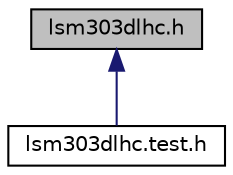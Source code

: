 digraph "lsm303dlhc.h"
{
  edge [fontname="Helvetica",fontsize="10",labelfontname="Helvetica",labelfontsize="10"];
  node [fontname="Helvetica",fontsize="10",shape=record];
  Node1 [label="lsm303dlhc.h",height=0.2,width=0.4,color="black", fillcolor="grey75", style="filled" fontcolor="black"];
  Node1 -> Node2 [dir="back",color="midnightblue",fontsize="10",style="solid",fontname="Helvetica"];
  Node2 [label="lsm303dlhc.test.h",height=0.2,width=0.4,color="black", fillcolor="white", style="filled",URL="$lsm303dlhc_8test_8h.html"];
}
